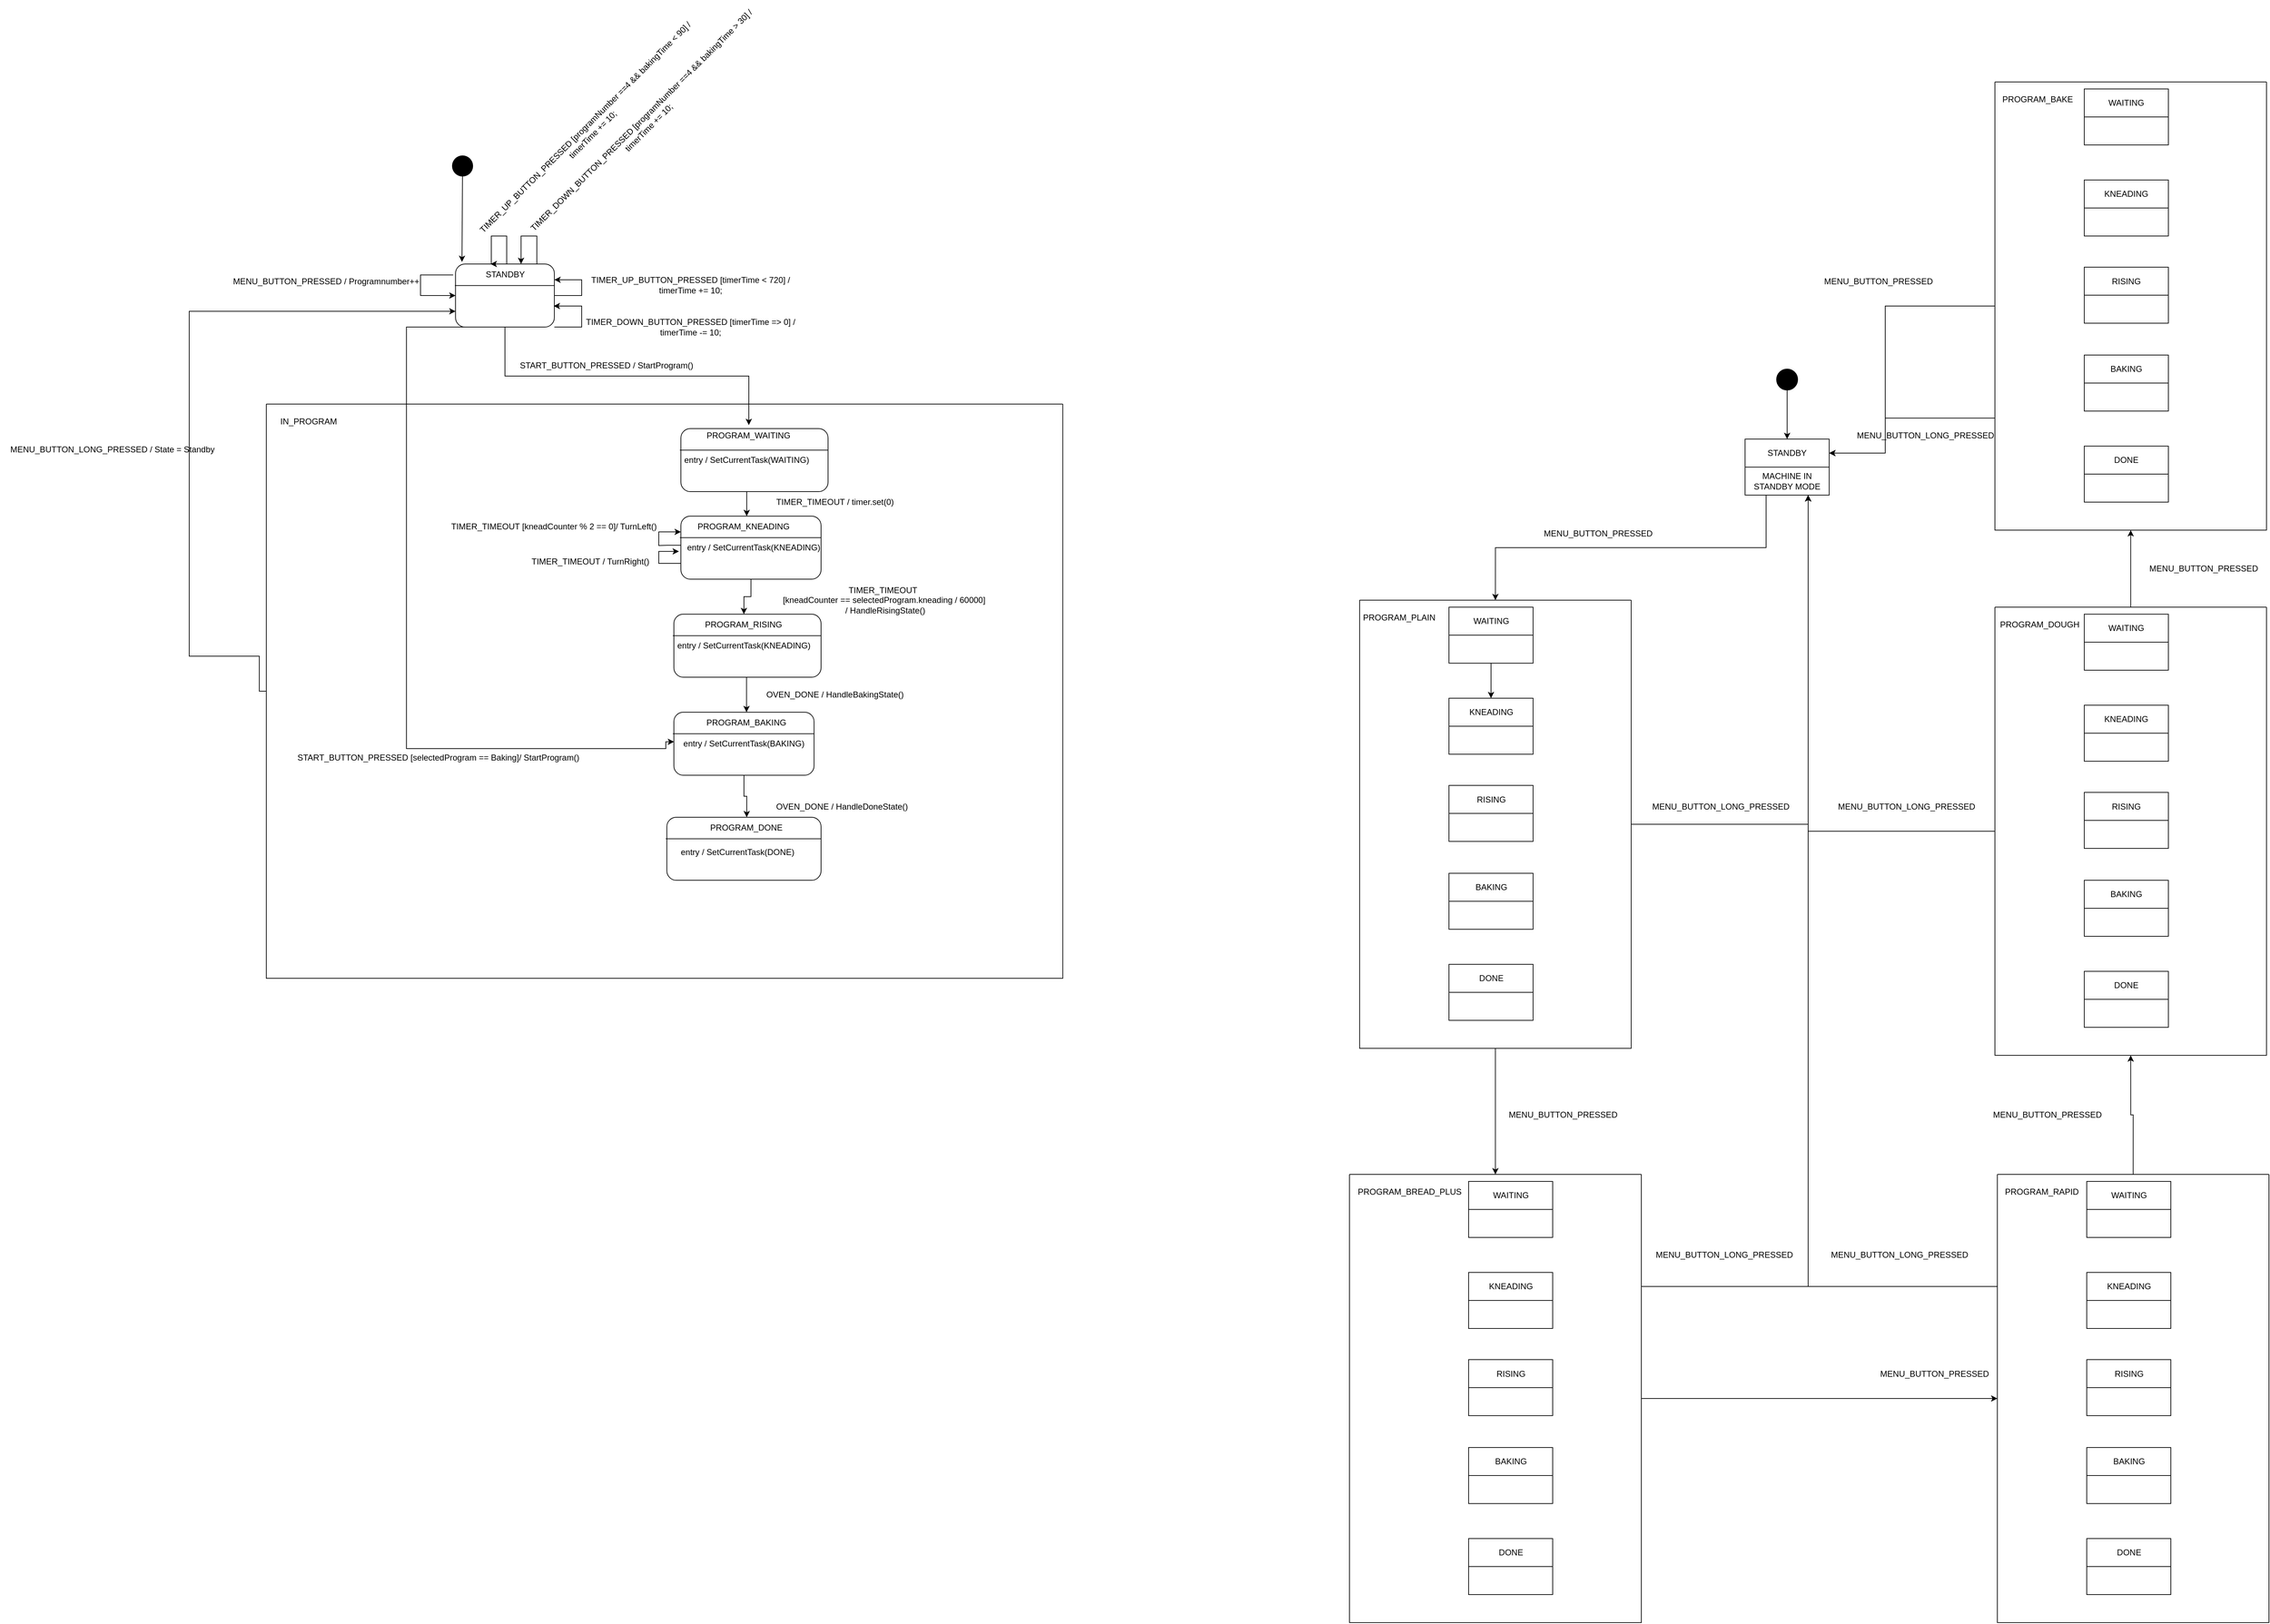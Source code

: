 <mxfile version="21.2.8" type="device">
  <diagram name="Pagina-1" id="tLsxebPHoMqLCGwJLSkC">
    <mxGraphModel dx="2443" dy="1945" grid="1" gridSize="10" guides="1" tooltips="1" connect="1" arrows="1" fold="1" page="1" pageScale="1" pageWidth="827" pageHeight="1169" math="0" shadow="0">
      <root>
        <mxCell id="0" />
        <mxCell id="1" parent="0" />
        <mxCell id="akM67eb799XWZU168FPg-1" value="&lt;div&gt;STANDBY&lt;/div&gt;" style="rounded=0;whiteSpace=wrap;html=1;" parent="1" vertex="1">
          <mxGeometry x="900" y="-30" width="120" height="40" as="geometry" />
        </mxCell>
        <mxCell id="akM67eb799XWZU168FPg-7" style="edgeStyle=orthogonalEdgeStyle;rounded=0;orthogonalLoop=1;jettySize=auto;html=1;entryX=0.5;entryY=0;entryDx=0;entryDy=0;exitX=0.25;exitY=1;exitDx=0;exitDy=0;" parent="1" source="akM67eb799XWZU168FPg-2" target="akM67eb799XWZU168FPg-12" edge="1">
          <mxGeometry relative="1" as="geometry">
            <mxPoint x="960" y="60" as="sourcePoint" />
            <mxPoint x="866.5" y="200" as="targetPoint" />
          </mxGeometry>
        </mxCell>
        <mxCell id="akM67eb799XWZU168FPg-2" value="MACHINE IN STANDBY MODE" style="rounded=0;whiteSpace=wrap;html=1;" parent="1" vertex="1">
          <mxGeometry x="900" y="10" width="120" height="40" as="geometry" />
        </mxCell>
        <mxCell id="akM67eb799XWZU168FPg-3" style="edgeStyle=orthogonalEdgeStyle;rounded=0;orthogonalLoop=1;jettySize=auto;html=1;" parent="1" source="akM67eb799XWZU168FPg-4" target="akM67eb799XWZU168FPg-1" edge="1">
          <mxGeometry relative="1" as="geometry" />
        </mxCell>
        <mxCell id="akM67eb799XWZU168FPg-4" value="" style="ellipse;whiteSpace=wrap;html=1;aspect=fixed;fillColor=#000000;" parent="1" vertex="1">
          <mxGeometry x="945" y="-130" width="30" height="30" as="geometry" />
        </mxCell>
        <mxCell id="akM67eb799XWZU168FPg-8" value="MENU_BUTTON_PRESSED" style="text;html=1;align=center;verticalAlign=middle;resizable=0;points=[];autosize=1;strokeColor=none;fillColor=none;" parent="1" vertex="1">
          <mxGeometry x="600" y="90" width="180" height="30" as="geometry" />
        </mxCell>
        <mxCell id="akM67eb799XWZU168FPg-72" style="edgeStyle=orthogonalEdgeStyle;rounded=0;orthogonalLoop=1;jettySize=auto;html=1;exitX=0.5;exitY=1;exitDx=0;exitDy=0;entryX=0.5;entryY=0;entryDx=0;entryDy=0;" parent="1" source="akM67eb799XWZU168FPg-12" target="akM67eb799XWZU168FPg-24" edge="1">
          <mxGeometry relative="1" as="geometry" />
        </mxCell>
        <mxCell id="akM67eb799XWZU168FPg-100" style="edgeStyle=orthogonalEdgeStyle;rounded=0;orthogonalLoop=1;jettySize=auto;html=1;exitX=1;exitY=0.5;exitDx=0;exitDy=0;entryX=0.75;entryY=1;entryDx=0;entryDy=0;" parent="1" source="akM67eb799XWZU168FPg-12" target="akM67eb799XWZU168FPg-2" edge="1">
          <mxGeometry relative="1" as="geometry" />
        </mxCell>
        <mxCell id="akM67eb799XWZU168FPg-12" value="" style="swimlane;startSize=0;" parent="1" vertex="1">
          <mxGeometry x="350" y="200" width="387.5" height="640" as="geometry" />
        </mxCell>
        <mxCell id="akM67eb799XWZU168FPg-10" value="PROGRAM_PLAIN" style="text;html=1;align=center;verticalAlign=middle;resizable=0;points=[];autosize=1;strokeColor=none;fillColor=none;" parent="akM67eb799XWZU168FPg-12" vertex="1">
          <mxGeometry x="-9" y="10" width="130" height="30" as="geometry" />
        </mxCell>
        <mxCell id="akM67eb799XWZU168FPg-13" value="WAITING" style="rounded=0;whiteSpace=wrap;html=1;" parent="akM67eb799XWZU168FPg-12" vertex="1">
          <mxGeometry x="127.5" y="10" width="120" height="40" as="geometry" />
        </mxCell>
        <mxCell id="akM67eb799XWZU168FPg-84" style="edgeStyle=orthogonalEdgeStyle;rounded=0;orthogonalLoop=1;jettySize=auto;html=1;exitX=0.5;exitY=1;exitDx=0;exitDy=0;entryX=0.5;entryY=0;entryDx=0;entryDy=0;" parent="akM67eb799XWZU168FPg-12" source="akM67eb799XWZU168FPg-15" target="akM67eb799XWZU168FPg-16" edge="1">
          <mxGeometry relative="1" as="geometry" />
        </mxCell>
        <mxCell id="akM67eb799XWZU168FPg-15" value="" style="rounded=0;whiteSpace=wrap;html=1;" parent="akM67eb799XWZU168FPg-12" vertex="1">
          <mxGeometry x="127.5" y="50" width="120" height="40" as="geometry" />
        </mxCell>
        <mxCell id="akM67eb799XWZU168FPg-16" value="KNEADING" style="rounded=0;whiteSpace=wrap;html=1;" parent="akM67eb799XWZU168FPg-12" vertex="1">
          <mxGeometry x="127.5" y="140" width="120" height="40" as="geometry" />
        </mxCell>
        <mxCell id="akM67eb799XWZU168FPg-17" value="" style="rounded=0;whiteSpace=wrap;html=1;" parent="akM67eb799XWZU168FPg-12" vertex="1">
          <mxGeometry x="127.5" y="180" width="120" height="40" as="geometry" />
        </mxCell>
        <mxCell id="akM67eb799XWZU168FPg-18" value="RISING" style="rounded=0;whiteSpace=wrap;html=1;" parent="akM67eb799XWZU168FPg-12" vertex="1">
          <mxGeometry x="127.5" y="264.5" width="120" height="40" as="geometry" />
        </mxCell>
        <mxCell id="akM67eb799XWZU168FPg-19" value="" style="rounded=0;whiteSpace=wrap;html=1;" parent="akM67eb799XWZU168FPg-12" vertex="1">
          <mxGeometry x="127.5" y="304.5" width="120" height="40" as="geometry" />
        </mxCell>
        <mxCell id="akM67eb799XWZU168FPg-20" value="BAKING" style="rounded=0;whiteSpace=wrap;html=1;" parent="akM67eb799XWZU168FPg-12" vertex="1">
          <mxGeometry x="127.5" y="390" width="120" height="40" as="geometry" />
        </mxCell>
        <mxCell id="akM67eb799XWZU168FPg-21" value="" style="rounded=0;whiteSpace=wrap;html=1;" parent="akM67eb799XWZU168FPg-12" vertex="1">
          <mxGeometry x="127.5" y="430" width="120" height="40" as="geometry" />
        </mxCell>
        <mxCell id="akM67eb799XWZU168FPg-22" value="DONE" style="rounded=0;whiteSpace=wrap;html=1;" parent="akM67eb799XWZU168FPg-12" vertex="1">
          <mxGeometry x="127.5" y="520" width="120" height="40" as="geometry" />
        </mxCell>
        <mxCell id="akM67eb799XWZU168FPg-23" value="" style="rounded=0;whiteSpace=wrap;html=1;" parent="akM67eb799XWZU168FPg-12" vertex="1">
          <mxGeometry x="127.5" y="560" width="120" height="40" as="geometry" />
        </mxCell>
        <mxCell id="akM67eb799XWZU168FPg-74" style="edgeStyle=orthogonalEdgeStyle;rounded=0;orthogonalLoop=1;jettySize=auto;html=1;exitX=1;exitY=0.5;exitDx=0;exitDy=0;entryX=0;entryY=0.5;entryDx=0;entryDy=0;" parent="1" source="akM67eb799XWZU168FPg-24" target="akM67eb799XWZU168FPg-36" edge="1">
          <mxGeometry relative="1" as="geometry" />
        </mxCell>
        <mxCell id="akM67eb799XWZU168FPg-103" style="edgeStyle=orthogonalEdgeStyle;rounded=0;orthogonalLoop=1;jettySize=auto;html=1;exitX=1;exitY=0.25;exitDx=0;exitDy=0;entryX=0.75;entryY=1;entryDx=0;entryDy=0;" parent="1" source="akM67eb799XWZU168FPg-24" target="akM67eb799XWZU168FPg-2" edge="1">
          <mxGeometry relative="1" as="geometry" />
        </mxCell>
        <mxCell id="akM67eb799XWZU168FPg-24" value="" style="swimlane;startSize=0;" parent="1" vertex="1">
          <mxGeometry x="335.5" y="1020" width="416.5" height="640" as="geometry" />
        </mxCell>
        <mxCell id="akM67eb799XWZU168FPg-26" value="WAITING" style="rounded=0;whiteSpace=wrap;html=1;" parent="akM67eb799XWZU168FPg-24" vertex="1">
          <mxGeometry x="170" y="10" width="120" height="40" as="geometry" />
        </mxCell>
        <mxCell id="akM67eb799XWZU168FPg-27" value="" style="rounded=0;whiteSpace=wrap;html=1;" parent="akM67eb799XWZU168FPg-24" vertex="1">
          <mxGeometry x="170" y="50" width="120" height="40" as="geometry" />
        </mxCell>
        <mxCell id="akM67eb799XWZU168FPg-28" value="KNEADING" style="rounded=0;whiteSpace=wrap;html=1;" parent="akM67eb799XWZU168FPg-24" vertex="1">
          <mxGeometry x="170" y="140" width="120" height="40" as="geometry" />
        </mxCell>
        <mxCell id="akM67eb799XWZU168FPg-29" value="" style="rounded=0;whiteSpace=wrap;html=1;" parent="akM67eb799XWZU168FPg-24" vertex="1">
          <mxGeometry x="170" y="180" width="120" height="40" as="geometry" />
        </mxCell>
        <mxCell id="akM67eb799XWZU168FPg-30" value="RISING" style="rounded=0;whiteSpace=wrap;html=1;" parent="akM67eb799XWZU168FPg-24" vertex="1">
          <mxGeometry x="170" y="264.5" width="120" height="40" as="geometry" />
        </mxCell>
        <mxCell id="akM67eb799XWZU168FPg-31" value="" style="rounded=0;whiteSpace=wrap;html=1;" parent="akM67eb799XWZU168FPg-24" vertex="1">
          <mxGeometry x="170" y="304.5" width="120" height="40" as="geometry" />
        </mxCell>
        <mxCell id="akM67eb799XWZU168FPg-32" value="BAKING" style="rounded=0;whiteSpace=wrap;html=1;" parent="akM67eb799XWZU168FPg-24" vertex="1">
          <mxGeometry x="170" y="390" width="120" height="40" as="geometry" />
        </mxCell>
        <mxCell id="akM67eb799XWZU168FPg-33" value="" style="rounded=0;whiteSpace=wrap;html=1;" parent="akM67eb799XWZU168FPg-24" vertex="1">
          <mxGeometry x="170" y="430" width="120" height="40" as="geometry" />
        </mxCell>
        <mxCell id="akM67eb799XWZU168FPg-34" value="DONE" style="rounded=0;whiteSpace=wrap;html=1;" parent="akM67eb799XWZU168FPg-24" vertex="1">
          <mxGeometry x="170" y="520" width="120" height="40" as="geometry" />
        </mxCell>
        <mxCell id="akM67eb799XWZU168FPg-35" value="" style="rounded=0;whiteSpace=wrap;html=1;" parent="akM67eb799XWZU168FPg-24" vertex="1">
          <mxGeometry x="170" y="560" width="120" height="40" as="geometry" />
        </mxCell>
        <mxCell id="akM67eb799XWZU168FPg-25" value="PROGRAM_BREAD_PLUS" style="text;html=1;align=center;verticalAlign=middle;resizable=0;points=[];autosize=1;strokeColor=none;fillColor=none;" parent="akM67eb799XWZU168FPg-24" vertex="1">
          <mxGeometry y="10" width="170" height="30" as="geometry" />
        </mxCell>
        <mxCell id="akM67eb799XWZU168FPg-76" style="edgeStyle=orthogonalEdgeStyle;rounded=0;orthogonalLoop=1;jettySize=auto;html=1;entryX=0.5;entryY=1;entryDx=0;entryDy=0;exitX=0.5;exitY=0;exitDx=0;exitDy=0;" parent="1" source="akM67eb799XWZU168FPg-36" target="akM67eb799XWZU168FPg-48" edge="1">
          <mxGeometry relative="1" as="geometry">
            <mxPoint x="1440" y="1020" as="sourcePoint" />
          </mxGeometry>
        </mxCell>
        <mxCell id="akM67eb799XWZU168FPg-102" style="edgeStyle=orthogonalEdgeStyle;rounded=0;orthogonalLoop=1;jettySize=auto;html=1;exitX=0;exitY=0.25;exitDx=0;exitDy=0;entryX=0.75;entryY=1;entryDx=0;entryDy=0;" parent="1" source="akM67eb799XWZU168FPg-36" target="akM67eb799XWZU168FPg-2" edge="1">
          <mxGeometry relative="1" as="geometry" />
        </mxCell>
        <mxCell id="akM67eb799XWZU168FPg-36" value="" style="swimlane;startSize=0;" parent="1" vertex="1">
          <mxGeometry x="1260" y="1020" width="387.5" height="640" as="geometry" />
        </mxCell>
        <mxCell id="akM67eb799XWZU168FPg-37" value="PROGRAM_RAPID" style="text;html=1;align=center;verticalAlign=middle;resizable=0;points=[];autosize=1;strokeColor=none;fillColor=none;" parent="akM67eb799XWZU168FPg-36" vertex="1">
          <mxGeometry x="-2.5" y="10" width="130" height="30" as="geometry" />
        </mxCell>
        <mxCell id="akM67eb799XWZU168FPg-38" value="WAITING" style="rounded=0;whiteSpace=wrap;html=1;" parent="akM67eb799XWZU168FPg-36" vertex="1">
          <mxGeometry x="127.5" y="10" width="120" height="40" as="geometry" />
        </mxCell>
        <mxCell id="akM67eb799XWZU168FPg-39" value="" style="rounded=0;whiteSpace=wrap;html=1;" parent="akM67eb799XWZU168FPg-36" vertex="1">
          <mxGeometry x="127.5" y="50" width="120" height="40" as="geometry" />
        </mxCell>
        <mxCell id="akM67eb799XWZU168FPg-40" value="KNEADING" style="rounded=0;whiteSpace=wrap;html=1;" parent="akM67eb799XWZU168FPg-36" vertex="1">
          <mxGeometry x="127.5" y="140" width="120" height="40" as="geometry" />
        </mxCell>
        <mxCell id="akM67eb799XWZU168FPg-41" value="" style="rounded=0;whiteSpace=wrap;html=1;" parent="akM67eb799XWZU168FPg-36" vertex="1">
          <mxGeometry x="127.5" y="180" width="120" height="40" as="geometry" />
        </mxCell>
        <mxCell id="akM67eb799XWZU168FPg-42" value="RISING" style="rounded=0;whiteSpace=wrap;html=1;" parent="akM67eb799XWZU168FPg-36" vertex="1">
          <mxGeometry x="127.5" y="264.5" width="120" height="40" as="geometry" />
        </mxCell>
        <mxCell id="akM67eb799XWZU168FPg-43" value="" style="rounded=0;whiteSpace=wrap;html=1;" parent="akM67eb799XWZU168FPg-36" vertex="1">
          <mxGeometry x="127.5" y="304.5" width="120" height="40" as="geometry" />
        </mxCell>
        <mxCell id="akM67eb799XWZU168FPg-44" value="BAKING" style="rounded=0;whiteSpace=wrap;html=1;" parent="akM67eb799XWZU168FPg-36" vertex="1">
          <mxGeometry x="127.5" y="390" width="120" height="40" as="geometry" />
        </mxCell>
        <mxCell id="akM67eb799XWZU168FPg-45" value="" style="rounded=0;whiteSpace=wrap;html=1;" parent="akM67eb799XWZU168FPg-36" vertex="1">
          <mxGeometry x="127.5" y="430" width="120" height="40" as="geometry" />
        </mxCell>
        <mxCell id="akM67eb799XWZU168FPg-46" value="DONE" style="rounded=0;whiteSpace=wrap;html=1;" parent="akM67eb799XWZU168FPg-36" vertex="1">
          <mxGeometry x="127.5" y="520" width="120" height="40" as="geometry" />
        </mxCell>
        <mxCell id="akM67eb799XWZU168FPg-47" value="" style="rounded=0;whiteSpace=wrap;html=1;" parent="akM67eb799XWZU168FPg-36" vertex="1">
          <mxGeometry x="127.5" y="560" width="120" height="40" as="geometry" />
        </mxCell>
        <mxCell id="akM67eb799XWZU168FPg-79" style="edgeStyle=orthogonalEdgeStyle;rounded=0;orthogonalLoop=1;jettySize=auto;html=1;exitX=0.5;exitY=0;exitDx=0;exitDy=0;entryX=0.5;entryY=1;entryDx=0;entryDy=0;" parent="1" source="akM67eb799XWZU168FPg-48" target="akM67eb799XWZU168FPg-60" edge="1">
          <mxGeometry relative="1" as="geometry" />
        </mxCell>
        <mxCell id="akM67eb799XWZU168FPg-98" style="edgeStyle=orthogonalEdgeStyle;rounded=0;orthogonalLoop=1;jettySize=auto;html=1;exitX=0;exitY=0.5;exitDx=0;exitDy=0;entryX=0.75;entryY=1;entryDx=0;entryDy=0;" parent="1" source="akM67eb799XWZU168FPg-48" target="akM67eb799XWZU168FPg-2" edge="1">
          <mxGeometry relative="1" as="geometry">
            <mxPoint x="1007" y="40" as="targetPoint" />
          </mxGeometry>
        </mxCell>
        <mxCell id="akM67eb799XWZU168FPg-48" value="" style="swimlane;startSize=0;" parent="1" vertex="1">
          <mxGeometry x="1256.5" y="210" width="387.5" height="640" as="geometry" />
        </mxCell>
        <mxCell id="akM67eb799XWZU168FPg-49" value="PROGRAM_DOUGH" style="text;html=1;align=center;verticalAlign=middle;resizable=0;points=[];autosize=1;strokeColor=none;fillColor=none;" parent="akM67eb799XWZU168FPg-48" vertex="1">
          <mxGeometry x="-6.5" y="10" width="140" height="30" as="geometry" />
        </mxCell>
        <mxCell id="akM67eb799XWZU168FPg-50" value="WAITING" style="rounded=0;whiteSpace=wrap;html=1;" parent="akM67eb799XWZU168FPg-48" vertex="1">
          <mxGeometry x="127.5" y="10" width="120" height="40" as="geometry" />
        </mxCell>
        <mxCell id="akM67eb799XWZU168FPg-51" value="" style="rounded=0;whiteSpace=wrap;html=1;" parent="akM67eb799XWZU168FPg-48" vertex="1">
          <mxGeometry x="127.5" y="50" width="120" height="40" as="geometry" />
        </mxCell>
        <mxCell id="akM67eb799XWZU168FPg-52" value="KNEADING" style="rounded=0;whiteSpace=wrap;html=1;" parent="akM67eb799XWZU168FPg-48" vertex="1">
          <mxGeometry x="127.5" y="140" width="120" height="40" as="geometry" />
        </mxCell>
        <mxCell id="akM67eb799XWZU168FPg-53" value="" style="rounded=0;whiteSpace=wrap;html=1;" parent="akM67eb799XWZU168FPg-48" vertex="1">
          <mxGeometry x="127.5" y="180" width="120" height="40" as="geometry" />
        </mxCell>
        <mxCell id="akM67eb799XWZU168FPg-54" value="RISING" style="rounded=0;whiteSpace=wrap;html=1;" parent="akM67eb799XWZU168FPg-48" vertex="1">
          <mxGeometry x="127.5" y="264.5" width="120" height="40" as="geometry" />
        </mxCell>
        <mxCell id="akM67eb799XWZU168FPg-55" value="" style="rounded=0;whiteSpace=wrap;html=1;" parent="akM67eb799XWZU168FPg-48" vertex="1">
          <mxGeometry x="127.5" y="304.5" width="120" height="40" as="geometry" />
        </mxCell>
        <mxCell id="akM67eb799XWZU168FPg-56" value="BAKING" style="rounded=0;whiteSpace=wrap;html=1;" parent="akM67eb799XWZU168FPg-48" vertex="1">
          <mxGeometry x="127.5" y="390" width="120" height="40" as="geometry" />
        </mxCell>
        <mxCell id="akM67eb799XWZU168FPg-57" value="" style="rounded=0;whiteSpace=wrap;html=1;" parent="akM67eb799XWZU168FPg-48" vertex="1">
          <mxGeometry x="127.5" y="430" width="120" height="40" as="geometry" />
        </mxCell>
        <mxCell id="akM67eb799XWZU168FPg-58" value="DONE" style="rounded=0;whiteSpace=wrap;html=1;" parent="akM67eb799XWZU168FPg-48" vertex="1">
          <mxGeometry x="127.5" y="520" width="120" height="40" as="geometry" />
        </mxCell>
        <mxCell id="akM67eb799XWZU168FPg-59" value="" style="rounded=0;whiteSpace=wrap;html=1;" parent="akM67eb799XWZU168FPg-48" vertex="1">
          <mxGeometry x="127.5" y="560" width="120" height="40" as="geometry" />
        </mxCell>
        <mxCell id="akM67eb799XWZU168FPg-82" style="edgeStyle=orthogonalEdgeStyle;rounded=0;orthogonalLoop=1;jettySize=auto;html=1;exitX=0;exitY=0.5;exitDx=0;exitDy=0;entryX=1;entryY=0.5;entryDx=0;entryDy=0;" parent="1" source="akM67eb799XWZU168FPg-60" target="akM67eb799XWZU168FPg-1" edge="1">
          <mxGeometry relative="1" as="geometry">
            <Array as="points">
              <mxPoint x="1100" y="-220" />
              <mxPoint x="1100" y="-10" />
            </Array>
          </mxGeometry>
        </mxCell>
        <mxCell id="akM67eb799XWZU168FPg-96" style="edgeStyle=orthogonalEdgeStyle;rounded=0;orthogonalLoop=1;jettySize=auto;html=1;exitX=0;exitY=0.75;exitDx=0;exitDy=0;entryX=1;entryY=0.5;entryDx=0;entryDy=0;" parent="1" source="akM67eb799XWZU168FPg-60" target="akM67eb799XWZU168FPg-1" edge="1">
          <mxGeometry relative="1" as="geometry">
            <Array as="points">
              <mxPoint x="1100" y="-60" />
              <mxPoint x="1100" y="-10" />
            </Array>
          </mxGeometry>
        </mxCell>
        <mxCell id="akM67eb799XWZU168FPg-60" value="" style="swimlane;startSize=0;" parent="1" vertex="1">
          <mxGeometry x="1256.5" y="-540" width="387.5" height="640" as="geometry" />
        </mxCell>
        <mxCell id="akM67eb799XWZU168FPg-61" value="PROGRAM_BAKE" style="text;html=1;align=center;verticalAlign=middle;resizable=0;points=[];autosize=1;strokeColor=none;fillColor=none;" parent="akM67eb799XWZU168FPg-60" vertex="1">
          <mxGeometry y="10" width="120" height="30" as="geometry" />
        </mxCell>
        <mxCell id="akM67eb799XWZU168FPg-62" value="WAITING" style="rounded=0;whiteSpace=wrap;html=1;" parent="akM67eb799XWZU168FPg-60" vertex="1">
          <mxGeometry x="127.5" y="10" width="120" height="40" as="geometry" />
        </mxCell>
        <mxCell id="akM67eb799XWZU168FPg-63" value="" style="rounded=0;whiteSpace=wrap;html=1;" parent="akM67eb799XWZU168FPg-60" vertex="1">
          <mxGeometry x="127.5" y="50" width="120" height="40" as="geometry" />
        </mxCell>
        <mxCell id="akM67eb799XWZU168FPg-64" value="KNEADING" style="rounded=0;whiteSpace=wrap;html=1;" parent="akM67eb799XWZU168FPg-60" vertex="1">
          <mxGeometry x="127.5" y="140" width="120" height="40" as="geometry" />
        </mxCell>
        <mxCell id="akM67eb799XWZU168FPg-65" value="" style="rounded=0;whiteSpace=wrap;html=1;" parent="akM67eb799XWZU168FPg-60" vertex="1">
          <mxGeometry x="127.5" y="180" width="120" height="40" as="geometry" />
        </mxCell>
        <mxCell id="akM67eb799XWZU168FPg-66" value="RISING" style="rounded=0;whiteSpace=wrap;html=1;" parent="akM67eb799XWZU168FPg-60" vertex="1">
          <mxGeometry x="127.5" y="264.5" width="120" height="40" as="geometry" />
        </mxCell>
        <mxCell id="akM67eb799XWZU168FPg-67" value="" style="rounded=0;whiteSpace=wrap;html=1;" parent="akM67eb799XWZU168FPg-60" vertex="1">
          <mxGeometry x="127.5" y="304.5" width="120" height="40" as="geometry" />
        </mxCell>
        <mxCell id="akM67eb799XWZU168FPg-68" value="BAKING" style="rounded=0;whiteSpace=wrap;html=1;" parent="akM67eb799XWZU168FPg-60" vertex="1">
          <mxGeometry x="127.5" y="390" width="120" height="40" as="geometry" />
        </mxCell>
        <mxCell id="akM67eb799XWZU168FPg-69" value="" style="rounded=0;whiteSpace=wrap;html=1;" parent="akM67eb799XWZU168FPg-60" vertex="1">
          <mxGeometry x="127.5" y="430" width="120" height="40" as="geometry" />
        </mxCell>
        <mxCell id="akM67eb799XWZU168FPg-70" value="DONE" style="rounded=0;whiteSpace=wrap;html=1;" parent="akM67eb799XWZU168FPg-60" vertex="1">
          <mxGeometry x="127.5" y="520" width="120" height="40" as="geometry" />
        </mxCell>
        <mxCell id="akM67eb799XWZU168FPg-71" value="" style="rounded=0;whiteSpace=wrap;html=1;" parent="akM67eb799XWZU168FPg-60" vertex="1">
          <mxGeometry x="127.5" y="560" width="120" height="40" as="geometry" />
        </mxCell>
        <mxCell id="akM67eb799XWZU168FPg-87" value="MENU_BUTTON_PRESSED" style="text;html=1;align=center;verticalAlign=middle;resizable=0;points=[];autosize=1;strokeColor=none;fillColor=none;" parent="1" vertex="1">
          <mxGeometry x="1000" y="-270" width="180" height="30" as="geometry" />
        </mxCell>
        <mxCell id="akM67eb799XWZU168FPg-88" value="MENU_BUTTON_PRESSED" style="text;html=1;align=center;verticalAlign=middle;resizable=0;points=[];autosize=1;strokeColor=none;fillColor=none;" parent="1" vertex="1">
          <mxGeometry x="1464" y="140" width="180" height="30" as="geometry" />
        </mxCell>
        <mxCell id="akM67eb799XWZU168FPg-89" value="MENU_BUTTON_PRESSED" style="text;html=1;align=center;verticalAlign=middle;resizable=0;points=[];autosize=1;strokeColor=none;fillColor=none;" parent="1" vertex="1">
          <mxGeometry x="550" y="920" width="180" height="30" as="geometry" />
        </mxCell>
        <mxCell id="akM67eb799XWZU168FPg-90" value="MENU_BUTTON_PRESSED" style="text;html=1;align=center;verticalAlign=middle;resizable=0;points=[];autosize=1;strokeColor=none;fillColor=none;" parent="1" vertex="1">
          <mxGeometry x="1241" y="920" width="180" height="30" as="geometry" />
        </mxCell>
        <mxCell id="akM67eb799XWZU168FPg-91" value="MENU_BUTTON_PRESSED" style="text;html=1;align=center;verticalAlign=middle;resizable=0;points=[];autosize=1;strokeColor=none;fillColor=none;" parent="1" vertex="1">
          <mxGeometry x="1080" y="1290" width="180" height="30" as="geometry" />
        </mxCell>
        <mxCell id="akM67eb799XWZU168FPg-95" value="MENU_BUTTON_LONG_PRESSED" style="text;html=1;align=center;verticalAlign=middle;resizable=0;points=[];autosize=1;strokeColor=none;fillColor=none;" parent="1" vertex="1">
          <mxGeometry x="1046.5" y="-50" width="220" height="30" as="geometry" />
        </mxCell>
        <mxCell id="akM67eb799XWZU168FPg-97" value="MENU_BUTTON_LONG_PRESSED" style="text;html=1;align=center;verticalAlign=middle;resizable=0;points=[];autosize=1;strokeColor=none;fillColor=none;" parent="1" vertex="1">
          <mxGeometry x="1020" y="480" width="220" height="30" as="geometry" />
        </mxCell>
        <mxCell id="akM67eb799XWZU168FPg-101" value="MENU_BUTTON_LONG_PRESSED" style="text;html=1;align=center;verticalAlign=middle;resizable=0;points=[];autosize=1;strokeColor=none;fillColor=none;" parent="1" vertex="1">
          <mxGeometry x="755" y="480" width="220" height="30" as="geometry" />
        </mxCell>
        <mxCell id="akM67eb799XWZU168FPg-104" value="MENU_BUTTON_LONG_PRESSED" style="text;html=1;align=center;verticalAlign=middle;resizable=0;points=[];autosize=1;strokeColor=none;fillColor=none;" parent="1" vertex="1">
          <mxGeometry x="1010" y="1120" width="220" height="30" as="geometry" />
        </mxCell>
        <mxCell id="akM67eb799XWZU168FPg-105" value="MENU_BUTTON_LONG_PRESSED" style="text;html=1;align=center;verticalAlign=middle;resizable=0;points=[];autosize=1;strokeColor=none;fillColor=none;" parent="1" vertex="1">
          <mxGeometry x="760" y="1120" width="220" height="30" as="geometry" />
        </mxCell>
        <mxCell id="d3JRZ0Z-gsxvtp5kxETU-19" style="edgeStyle=orthogonalEdgeStyle;rounded=0;orthogonalLoop=1;jettySize=auto;html=1;exitX=0.5;exitY=1;exitDx=0;exitDy=0;entryX=0.5;entryY=0;entryDx=0;entryDy=0;" parent="1" source="d3JRZ0Z-gsxvtp5kxETU-9" target="DwlNqA49wbPzXnXZkH1S-24" edge="1">
          <mxGeometry relative="1" as="geometry">
            <mxPoint x="-869.13" y="-70" as="targetPoint" />
          </mxGeometry>
        </mxCell>
        <mxCell id="r_A-rZY8FQ4PbcmI-XpY-9" style="edgeStyle=orthogonalEdgeStyle;rounded=0;orthogonalLoop=1;jettySize=auto;html=1;exitX=0.25;exitY=1;exitDx=0;exitDy=0;entryX=0.002;entryY=0.408;entryDx=0;entryDy=0;entryPerimeter=0;" parent="1" source="d3JRZ0Z-gsxvtp5kxETU-9" target="r_A-rZY8FQ4PbcmI-XpY-7" edge="1">
          <mxGeometry relative="1" as="geometry">
            <Array as="points">
              <mxPoint x="-1010" y="-190" />
              <mxPoint x="-1010" y="412" />
              <mxPoint x="-640" y="412" />
              <mxPoint x="-640" y="402" />
            </Array>
          </mxGeometry>
        </mxCell>
        <mxCell id="vX_oxzfzwHXFawn8JX_C-7" style="edgeStyle=orthogonalEdgeStyle;rounded=0;orthogonalLoop=1;jettySize=auto;html=1;exitX=1;exitY=0.5;exitDx=0;exitDy=0;entryX=1;entryY=0.25;entryDx=0;entryDy=0;" edge="1" parent="1" source="d3JRZ0Z-gsxvtp5kxETU-9" target="d3JRZ0Z-gsxvtp5kxETU-9">
          <mxGeometry relative="1" as="geometry">
            <Array as="points">
              <mxPoint x="-760" y="-235" />
              <mxPoint x="-760" y="-258" />
            </Array>
          </mxGeometry>
        </mxCell>
        <mxCell id="d3JRZ0Z-gsxvtp5kxETU-9" value="" style="rounded=1;whiteSpace=wrap;html=1;" parent="1" vertex="1">
          <mxGeometry x="-940" y="-280" width="140.98" height="90" as="geometry" />
        </mxCell>
        <mxCell id="d3JRZ0Z-gsxvtp5kxETU-10" value="" style="endArrow=none;html=1;rounded=0;exitX=-0.007;exitY=0.342;exitDx=0;exitDy=0;entryX=0.999;entryY=0.342;entryDx=0;entryDy=0;exitPerimeter=0;entryPerimeter=0;" parent="1" source="d3JRZ0Z-gsxvtp5kxETU-9" target="d3JRZ0Z-gsxvtp5kxETU-9" edge="1">
          <mxGeometry width="50" height="50" relative="1" as="geometry">
            <mxPoint x="-949.02" y="-290" as="sourcePoint" />
            <mxPoint x="-899.02" y="-340" as="targetPoint" />
          </mxGeometry>
        </mxCell>
        <mxCell id="d3JRZ0Z-gsxvtp5kxETU-11" value="STANDBY" style="text;html=1;strokeColor=none;fillColor=none;align=center;verticalAlign=middle;whiteSpace=wrap;rounded=0;" parent="1" vertex="1">
          <mxGeometry x="-914.02" y="-280" width="90" height="30" as="geometry" />
        </mxCell>
        <mxCell id="d3JRZ0Z-gsxvtp5kxETU-18" value="MENU_BUTTON_PRESSED / Programnumber++" style="text;html=1;align=center;verticalAlign=middle;resizable=0;points=[];autosize=1;strokeColor=none;fillColor=none;" parent="1" vertex="1">
          <mxGeometry x="-1270" y="-270" width="290" height="30" as="geometry" />
        </mxCell>
        <mxCell id="d3JRZ0Z-gsxvtp5kxETU-25" value="START_BUTTON_PRESSED / StartProgram()" style="text;html=1;align=center;verticalAlign=middle;resizable=0;points=[];autosize=1;strokeColor=none;fillColor=none;" parent="1" vertex="1">
          <mxGeometry x="-860" y="-150" width="270" height="30" as="geometry" />
        </mxCell>
        <mxCell id="DwlNqA49wbPzXnXZkH1S-10" style="edgeStyle=orthogonalEdgeStyle;rounded=0;orthogonalLoop=1;jettySize=auto;html=1;exitX=0;exitY=0.5;exitDx=0;exitDy=0;entryX=0;entryY=0.75;entryDx=0;entryDy=0;" parent="1" source="d3JRZ0Z-gsxvtp5kxETU-26" edge="1" target="d3JRZ0Z-gsxvtp5kxETU-9">
          <mxGeometry relative="1" as="geometry">
            <mxPoint x="-950" y="-240.0" as="targetPoint" />
            <Array as="points">
              <mxPoint x="-1220" y="330" />
              <mxPoint x="-1220" y="280" />
              <mxPoint x="-1320" y="280" />
              <mxPoint x="-1320" y="-213" />
            </Array>
          </mxGeometry>
        </mxCell>
        <mxCell id="d3JRZ0Z-gsxvtp5kxETU-26" value="" style="swimlane;startSize=0;" parent="1" vertex="1">
          <mxGeometry x="-1210" y="-80" width="1136.46" height="820" as="geometry" />
        </mxCell>
        <mxCell id="d3JRZ0Z-gsxvtp5kxETU-27" value="IN_PROGRAM" style="text;html=1;align=center;verticalAlign=middle;resizable=0;points=[];autosize=1;strokeColor=none;fillColor=none;" parent="d3JRZ0Z-gsxvtp5kxETU-26" vertex="1">
          <mxGeometry x="10" y="10" width="100" height="30" as="geometry" />
        </mxCell>
        <mxCell id="DwlNqA49wbPzXnXZkH1S-1" style="edgeStyle=orthogonalEdgeStyle;rounded=0;orthogonalLoop=1;jettySize=auto;html=1;exitX=0.5;exitY=1;exitDx=0;exitDy=0;entryX=0.5;entryY=0;entryDx=0;entryDy=0;" parent="d3JRZ0Z-gsxvtp5kxETU-26" edge="1">
          <mxGeometry relative="1" as="geometry">
            <mxPoint x="685.46" y="110" as="sourcePoint" />
            <mxPoint x="685.46" y="160" as="targetPoint" />
          </mxGeometry>
        </mxCell>
        <mxCell id="DwlNqA49wbPzXnXZkH1S-3" style="edgeStyle=orthogonalEdgeStyle;rounded=0;orthogonalLoop=1;jettySize=auto;html=1;exitX=0.5;exitY=1;exitDx=0;exitDy=0;entryX=0.5;entryY=0;entryDx=0;entryDy=0;" parent="d3JRZ0Z-gsxvtp5kxETU-26" edge="1">
          <mxGeometry relative="1" as="geometry">
            <mxPoint x="685.21" y="390" as="sourcePoint" />
            <mxPoint x="685.21" y="440" as="targetPoint" />
          </mxGeometry>
        </mxCell>
        <mxCell id="DwlNqA49wbPzXnXZkH1S-6" value="TIMER_TIMEOUT / timer.set(0)" style="text;html=1;align=center;verticalAlign=middle;resizable=0;points=[];autosize=1;strokeColor=none;fillColor=none;" parent="d3JRZ0Z-gsxvtp5kxETU-26" vertex="1">
          <mxGeometry x="716.46" y="125" width="190" height="30" as="geometry" />
        </mxCell>
        <mxCell id="DwlNqA49wbPzXnXZkH1S-12" value="TIMER_TIMEOUT&amp;nbsp; &lt;br&gt;[kneadCounter == selectedProgram.kneading / 60000]&lt;br&gt;&amp;nbsp;/ HandleRisingState()" style="text;html=1;align=center;verticalAlign=middle;resizable=0;points=[];autosize=1;strokeColor=none;fillColor=none;" parent="d3JRZ0Z-gsxvtp5kxETU-26" vertex="1">
          <mxGeometry x="726.46" y="250" width="310" height="60" as="geometry" />
        </mxCell>
        <mxCell id="DwlNqA49wbPzXnXZkH1S-13" value="OVEN_DONE / HandleBakingState()" style="text;html=1;align=center;verticalAlign=middle;resizable=0;points=[];autosize=1;strokeColor=none;fillColor=none;" parent="d3JRZ0Z-gsxvtp5kxETU-26" vertex="1">
          <mxGeometry x="701.46" y="400" width="220" height="30" as="geometry" />
        </mxCell>
        <mxCell id="DwlNqA49wbPzXnXZkH1S-14" value="OVEN_DONE / HandleDoneState()" style="text;html=1;align=center;verticalAlign=middle;resizable=0;points=[];autosize=1;strokeColor=none;fillColor=none;" parent="d3JRZ0Z-gsxvtp5kxETU-26" vertex="1">
          <mxGeometry x="716.46" y="560" width="210" height="30" as="geometry" />
        </mxCell>
        <mxCell id="DwlNqA49wbPzXnXZkH1S-22" value="" style="rounded=1;whiteSpace=wrap;html=1;movable=1;resizable=1;rotatable=1;deletable=1;editable=1;locked=0;connectable=1;" parent="d3JRZ0Z-gsxvtp5kxETU-26" vertex="1">
          <mxGeometry x="591.54" y="35" width="210" height="90" as="geometry" />
        </mxCell>
        <mxCell id="DwlNqA49wbPzXnXZkH1S-23" value="" style="endArrow=none;html=1;rounded=0;exitX=-0.007;exitY=0.342;exitDx=0;exitDy=0;entryX=0.999;entryY=0.342;entryDx=0;entryDy=0;exitPerimeter=0;entryPerimeter=0;" parent="d3JRZ0Z-gsxvtp5kxETU-26" source="DwlNqA49wbPzXnXZkH1S-22" target="DwlNqA49wbPzXnXZkH1S-22" edge="1">
          <mxGeometry width="50" height="50" relative="1" as="geometry">
            <mxPoint x="595.21" y="20" as="sourcePoint" />
            <mxPoint x="645.21" y="-30" as="targetPoint" />
          </mxGeometry>
        </mxCell>
        <mxCell id="DwlNqA49wbPzXnXZkH1S-24" value="PROGRAM_WAITING" style="text;html=1;strokeColor=none;fillColor=none;align=center;verticalAlign=middle;whiteSpace=wrap;rounded=0;movable=1;resizable=1;rotatable=1;deletable=1;editable=1;locked=0;connectable=1;" parent="d3JRZ0Z-gsxvtp5kxETU-26" vertex="1">
          <mxGeometry x="643.46" y="30" width="90" height="30" as="geometry" />
        </mxCell>
        <mxCell id="DwlNqA49wbPzXnXZkH1S-35" style="edgeStyle=orthogonalEdgeStyle;rounded=0;orthogonalLoop=1;jettySize=auto;html=1;exitX=0.5;exitY=1;exitDx=0;exitDy=0;entryX=0.5;entryY=0;entryDx=0;entryDy=0;" parent="d3JRZ0Z-gsxvtp5kxETU-26" source="DwlNqA49wbPzXnXZkH1S-26" target="DwlNqA49wbPzXnXZkH1S-33" edge="1">
          <mxGeometry relative="1" as="geometry" />
        </mxCell>
        <mxCell id="DwlNqA49wbPzXnXZkH1S-26" value="" style="rounded=1;whiteSpace=wrap;html=1;align=left;" parent="d3JRZ0Z-gsxvtp5kxETU-26" vertex="1">
          <mxGeometry x="591.54" y="160" width="200" height="90" as="geometry" />
        </mxCell>
        <mxCell id="DwlNqA49wbPzXnXZkH1S-27" value="" style="endArrow=none;html=1;rounded=0;exitX=-0.007;exitY=0.342;exitDx=0;exitDy=0;entryX=0.999;entryY=0.342;entryDx=0;entryDy=0;exitPerimeter=0;entryPerimeter=0;" parent="d3JRZ0Z-gsxvtp5kxETU-26" source="DwlNqA49wbPzXnXZkH1S-26" target="DwlNqA49wbPzXnXZkH1S-26" edge="1">
          <mxGeometry width="50" height="50" relative="1" as="geometry">
            <mxPoint x="462.44" y="150" as="sourcePoint" />
            <mxPoint x="512.44" y="100" as="targetPoint" />
          </mxGeometry>
        </mxCell>
        <mxCell id="DwlNqA49wbPzXnXZkH1S-28" value="PROGRAM_KNEADING" style="text;html=1;strokeColor=none;fillColor=none;align=center;verticalAlign=middle;whiteSpace=wrap;rounded=0;" parent="d3JRZ0Z-gsxvtp5kxETU-26" vertex="1">
          <mxGeometry x="636.46" y="160" width="90" height="30" as="geometry" />
        </mxCell>
        <mxCell id="DwlNqA49wbPzXnXZkH1S-29" value="entry /&amp;nbsp;SetCurrentTask(KNEADING)" style="text;html=1;align=center;verticalAlign=middle;resizable=0;points=[];autosize=1;strokeColor=none;fillColor=none;" parent="d3JRZ0Z-gsxvtp5kxETU-26" vertex="1">
          <mxGeometry x="590.46" y="190" width="210" height="30" as="geometry" />
        </mxCell>
        <mxCell id="DwlNqA49wbPzXnXZkH1S-31" value="" style="rounded=1;whiteSpace=wrap;html=1;align=left;" parent="d3JRZ0Z-gsxvtp5kxETU-26" vertex="1">
          <mxGeometry x="581.54" y="300" width="210" height="90" as="geometry" />
        </mxCell>
        <mxCell id="DwlNqA49wbPzXnXZkH1S-32" value="" style="endArrow=none;html=1;rounded=0;exitX=-0.007;exitY=0.342;exitDx=0;exitDy=0;entryX=0.999;entryY=0.342;entryDx=0;entryDy=0;exitPerimeter=0;entryPerimeter=0;" parent="d3JRZ0Z-gsxvtp5kxETU-26" source="DwlNqA49wbPzXnXZkH1S-31" target="DwlNqA49wbPzXnXZkH1S-31" edge="1">
          <mxGeometry width="50" height="50" relative="1" as="geometry">
            <mxPoint x="462.44" y="290" as="sourcePoint" />
            <mxPoint x="512.44" y="240" as="targetPoint" />
          </mxGeometry>
        </mxCell>
        <mxCell id="DwlNqA49wbPzXnXZkH1S-33" value="PROGRAM_RISING" style="text;html=1;strokeColor=none;fillColor=none;align=center;verticalAlign=middle;whiteSpace=wrap;rounded=0;" parent="d3JRZ0Z-gsxvtp5kxETU-26" vertex="1">
          <mxGeometry x="636.46" y="300" width="90" height="30" as="geometry" />
        </mxCell>
        <mxCell id="DwlNqA49wbPzXnXZkH1S-52" style="edgeStyle=orthogonalEdgeStyle;rounded=0;orthogonalLoop=1;jettySize=auto;html=1;exitX=0.5;exitY=1;exitDx=0;exitDy=0;entryX=0.5;entryY=0;entryDx=0;entryDy=0;" parent="d3JRZ0Z-gsxvtp5kxETU-26" source="DwlNqA49wbPzXnXZkH1S-39" target="DwlNqA49wbPzXnXZkH1S-49" edge="1">
          <mxGeometry relative="1" as="geometry" />
        </mxCell>
        <mxCell id="DwlNqA49wbPzXnXZkH1S-39" value="" style="rounded=1;whiteSpace=wrap;html=1;align=left;" parent="d3JRZ0Z-gsxvtp5kxETU-26" vertex="1">
          <mxGeometry x="581.54" y="440" width="200" height="90" as="geometry" />
        </mxCell>
        <mxCell id="DwlNqA49wbPzXnXZkH1S-40" value="" style="endArrow=none;html=1;rounded=0;exitX=-0.007;exitY=0.342;exitDx=0;exitDy=0;entryX=0.999;entryY=0.342;entryDx=0;entryDy=0;exitPerimeter=0;entryPerimeter=0;" parent="d3JRZ0Z-gsxvtp5kxETU-26" source="DwlNqA49wbPzXnXZkH1S-39" target="DwlNqA49wbPzXnXZkH1S-39" edge="1">
          <mxGeometry width="50" height="50" relative="1" as="geometry">
            <mxPoint x="466.44" y="430" as="sourcePoint" />
            <mxPoint x="516.44" y="380" as="targetPoint" />
          </mxGeometry>
        </mxCell>
        <mxCell id="DwlNqA49wbPzXnXZkH1S-41" value="PROGRAM_BAKING" style="text;html=1;strokeColor=none;fillColor=none;align=center;verticalAlign=middle;whiteSpace=wrap;rounded=0;" parent="d3JRZ0Z-gsxvtp5kxETU-26" vertex="1">
          <mxGeometry x="640.46" y="440" width="90" height="30" as="geometry" />
        </mxCell>
        <mxCell id="DwlNqA49wbPzXnXZkH1S-47" value="" style="rounded=1;whiteSpace=wrap;html=1;align=left;" parent="d3JRZ0Z-gsxvtp5kxETU-26" vertex="1">
          <mxGeometry x="571.54" y="590" width="220" height="90" as="geometry" />
        </mxCell>
        <mxCell id="DwlNqA49wbPzXnXZkH1S-48" value="" style="endArrow=none;html=1;rounded=0;exitX=-0.007;exitY=0.342;exitDx=0;exitDy=0;entryX=0.999;entryY=0.342;entryDx=0;entryDy=0;exitPerimeter=0;entryPerimeter=0;" parent="d3JRZ0Z-gsxvtp5kxETU-26" source="DwlNqA49wbPzXnXZkH1S-47" target="DwlNqA49wbPzXnXZkH1S-47" edge="1">
          <mxGeometry width="50" height="50" relative="1" as="geometry">
            <mxPoint x="466.44" y="580" as="sourcePoint" />
            <mxPoint x="516.44" y="530" as="targetPoint" />
          </mxGeometry>
        </mxCell>
        <mxCell id="DwlNqA49wbPzXnXZkH1S-49" value="PROGRAM_DONE" style="text;html=1;strokeColor=none;fillColor=none;align=center;verticalAlign=middle;whiteSpace=wrap;rounded=0;" parent="d3JRZ0Z-gsxvtp5kxETU-26" vertex="1">
          <mxGeometry x="640.46" y="590" width="90" height="30" as="geometry" />
        </mxCell>
        <mxCell id="r_A-rZY8FQ4PbcmI-XpY-4" value="entry /&amp;nbsp;SetCurrentTask(WAITING)" style="text;html=1;align=center;verticalAlign=middle;resizable=0;points=[];autosize=1;strokeColor=none;fillColor=none;" parent="d3JRZ0Z-gsxvtp5kxETU-26" vertex="1">
          <mxGeometry x="585.46" y="65" width="200" height="30" as="geometry" />
        </mxCell>
        <mxCell id="r_A-rZY8FQ4PbcmI-XpY-5" value="entry /&amp;nbsp;SetCurrentTask(KNEADING)" style="text;html=1;align=center;verticalAlign=middle;resizable=0;points=[];autosize=1;strokeColor=none;fillColor=none;" parent="d3JRZ0Z-gsxvtp5kxETU-26" vertex="1">
          <mxGeometry x="576.46" y="330" width="210" height="30" as="geometry" />
        </mxCell>
        <mxCell id="r_A-rZY8FQ4PbcmI-XpY-7" value="entry /&amp;nbsp;SetCurrentTask(BAKING)" style="text;html=1;align=center;verticalAlign=middle;resizable=0;points=[];autosize=1;strokeColor=none;fillColor=none;" parent="d3JRZ0Z-gsxvtp5kxETU-26" vertex="1">
          <mxGeometry x="581.46" y="470" width="200" height="30" as="geometry" />
        </mxCell>
        <mxCell id="r_A-rZY8FQ4PbcmI-XpY-8" value="entry /&amp;nbsp;SetCurrentTask(DONE)" style="text;html=1;align=center;verticalAlign=middle;resizable=0;points=[];autosize=1;strokeColor=none;fillColor=none;" parent="d3JRZ0Z-gsxvtp5kxETU-26" vertex="1">
          <mxGeometry x="576.54" y="625" width="190" height="30" as="geometry" />
        </mxCell>
        <mxCell id="r_A-rZY8FQ4PbcmI-XpY-10" value="START_BUTTON_PRESSED [selectedProgram == Baking]/ StartProgram()" style="text;html=1;align=center;verticalAlign=middle;resizable=0;points=[];autosize=1;strokeColor=none;fillColor=none;" parent="d3JRZ0Z-gsxvtp5kxETU-26" vertex="1">
          <mxGeometry x="30" y="490" width="430" height="30" as="geometry" />
        </mxCell>
        <mxCell id="r_A-rZY8FQ4PbcmI-XpY-11" style="edgeStyle=orthogonalEdgeStyle;rounded=0;orthogonalLoop=1;jettySize=auto;html=1;exitX=0.006;exitY=0.386;exitDx=0;exitDy=0;entryX=0;entryY=0.25;entryDx=0;entryDy=0;exitPerimeter=0;" parent="d3JRZ0Z-gsxvtp5kxETU-26" source="DwlNqA49wbPzXnXZkH1S-29" target="DwlNqA49wbPzXnXZkH1S-26" edge="1">
          <mxGeometry relative="1" as="geometry">
            <Array as="points">
              <mxPoint x="572" y="202" />
              <mxPoint x="560" y="202" />
              <mxPoint x="560" y="183" />
            </Array>
          </mxGeometry>
        </mxCell>
        <mxCell id="r_A-rZY8FQ4PbcmI-XpY-12" value="&lt;p&gt;TIMER_TIMEOUT [kneadCounter % 2 == 0]&lt;span style=&quot;background-color: initial;&quot;&gt;/ TurnLeft()&lt;/span&gt;&lt;/p&gt;" style="text;html=1;align=center;verticalAlign=middle;resizable=0;points=[];autosize=1;strokeColor=none;fillColor=none;" parent="d3JRZ0Z-gsxvtp5kxETU-26" vertex="1">
          <mxGeometry x="250" y="150" width="320" height="50" as="geometry" />
        </mxCell>
        <mxCell id="vX_oxzfzwHXFawn8JX_C-1" style="edgeStyle=orthogonalEdgeStyle;rounded=0;orthogonalLoop=1;jettySize=auto;html=1;exitX=0;exitY=0.75;exitDx=0;exitDy=0;entryX=-0.014;entryY=0.56;entryDx=0;entryDy=0;entryPerimeter=0;" edge="1" parent="d3JRZ0Z-gsxvtp5kxETU-26" source="DwlNqA49wbPzXnXZkH1S-26" target="DwlNqA49wbPzXnXZkH1S-26">
          <mxGeometry relative="1" as="geometry">
            <Array as="points">
              <mxPoint x="560" y="228" />
              <mxPoint x="560" y="210" />
            </Array>
          </mxGeometry>
        </mxCell>
        <mxCell id="vX_oxzfzwHXFawn8JX_C-3" value="&lt;p&gt;TIMER_TIMEOUT&amp;nbsp;&lt;span style=&quot;background-color: initial;&quot;&gt;/ TurnRight()&lt;/span&gt;&lt;/p&gt;" style="text;html=1;align=center;verticalAlign=middle;resizable=0;points=[];autosize=1;strokeColor=none;fillColor=none;" vertex="1" parent="d3JRZ0Z-gsxvtp5kxETU-26">
          <mxGeometry x="366.54" y="200" width="190" height="50" as="geometry" />
        </mxCell>
        <mxCell id="DwlNqA49wbPzXnXZkH1S-11" value="MENU_BUTTON_LONG_PRESSED / State = Standby" style="text;html=1;align=center;verticalAlign=middle;resizable=0;points=[];autosize=1;strokeColor=none;fillColor=none;" parent="1" vertex="1">
          <mxGeometry x="-1590" y="-30" width="320" height="30" as="geometry" />
        </mxCell>
        <mxCell id="DwlNqA49wbPzXnXZkH1S-55" style="edgeStyle=orthogonalEdgeStyle;rounded=0;orthogonalLoop=1;jettySize=auto;html=1;entryX=0;entryY=0.5;entryDx=0;entryDy=0;exitX=-0.024;exitY=0.173;exitDx=0;exitDy=0;exitPerimeter=0;" parent="1" source="d3JRZ0Z-gsxvtp5kxETU-9" target="d3JRZ0Z-gsxvtp5kxETU-9" edge="1">
          <mxGeometry relative="1" as="geometry">
            <Array as="points">
              <mxPoint x="-990" y="-264" />
              <mxPoint x="-990" y="-235" />
            </Array>
          </mxGeometry>
        </mxCell>
        <mxCell id="DwlNqA49wbPzXnXZkH1S-56" value="TIMER_UP_BUTTON_PRESSED [timerTime &amp;lt; 720] / &lt;br&gt;timerTime += 10;" style="text;html=1;align=center;verticalAlign=middle;resizable=0;points=[];autosize=1;strokeColor=none;fillColor=none;" parent="1" vertex="1">
          <mxGeometry x="-760" y="-270" width="310" height="40" as="geometry" />
        </mxCell>
        <mxCell id="DwlNqA49wbPzXnXZkH1S-62" style="edgeStyle=orthogonalEdgeStyle;rounded=0;orthogonalLoop=1;jettySize=auto;html=1;exitX=1;exitY=1;exitDx=0;exitDy=0;" parent="1" source="d3JRZ0Z-gsxvtp5kxETU-9" edge="1">
          <mxGeometry relative="1" as="geometry">
            <Array as="points">
              <mxPoint x="-760" y="-190" />
              <mxPoint x="-760" y="-220" />
              <mxPoint x="-799" y="-220" />
            </Array>
            <mxPoint x="-800" y="-220" as="targetPoint" />
          </mxGeometry>
        </mxCell>
        <mxCell id="DwlNqA49wbPzXnXZkH1S-70" value="" style="edgeStyle=orthogonalEdgeStyle;rounded=0;orthogonalLoop=1;jettySize=auto;html=1;entryX=0.065;entryY=-0.033;entryDx=0;entryDy=0;entryPerimeter=0;" parent="1" source="DwlNqA49wbPzXnXZkH1S-68" target="d3JRZ0Z-gsxvtp5kxETU-9" edge="1">
          <mxGeometry relative="1" as="geometry">
            <mxPoint x="-850" y="-320.0" as="targetPoint" />
            <Array as="points">
              <mxPoint x="-931" y="-420" />
            </Array>
          </mxGeometry>
        </mxCell>
        <mxCell id="DwlNqA49wbPzXnXZkH1S-68" value="" style="shape=waypoint;sketch=0;fillStyle=solid;size=6;pointerEvents=1;points=[];fillColor=none;resizable=0;rotatable=0;perimeter=centerPerimeter;snapToPoint=1;strokeWidth=13;" parent="1" vertex="1">
          <mxGeometry x="-940" y="-430" width="20" height="20" as="geometry" />
        </mxCell>
        <mxCell id="vX_oxzfzwHXFawn8JX_C-4" value="TIMER_DOWN_BUTTON_PRESSED [timerTime =&amp;gt; 0] / &lt;br&gt;timerTime -= 10;" style="text;html=1;align=center;verticalAlign=middle;resizable=0;points=[];autosize=1;strokeColor=none;fillColor=none;" vertex="1" parent="1">
          <mxGeometry x="-765" y="-210" width="320" height="40" as="geometry" />
        </mxCell>
        <mxCell id="vX_oxzfzwHXFawn8JX_C-8" style="edgeStyle=orthogonalEdgeStyle;rounded=0;orthogonalLoop=1;jettySize=auto;html=1;exitX=1;exitY=0;exitDx=0;exitDy=0;entryX=0.75;entryY=0;entryDx=0;entryDy=0;" edge="1" parent="1" source="d3JRZ0Z-gsxvtp5kxETU-11" target="d3JRZ0Z-gsxvtp5kxETU-11">
          <mxGeometry relative="1" as="geometry">
            <mxPoint x="-838.07" y="-297" as="sourcePoint" />
            <mxPoint x="-838.07" y="-320" as="targetPoint" />
            <Array as="points">
              <mxPoint x="-824" y="-320" />
              <mxPoint x="-846" y="-320" />
            </Array>
          </mxGeometry>
        </mxCell>
        <mxCell id="vX_oxzfzwHXFawn8JX_C-9" style="edgeStyle=orthogonalEdgeStyle;rounded=0;orthogonalLoop=1;jettySize=auto;html=1;exitX=1;exitY=0;exitDx=0;exitDy=0;entryX=0.75;entryY=0;entryDx=0;entryDy=0;" edge="1" parent="1">
          <mxGeometry relative="1" as="geometry">
            <mxPoint x="-867" y="-280" as="sourcePoint" />
            <mxPoint x="-890" y="-280" as="targetPoint" />
            <Array as="points">
              <mxPoint x="-867" y="-320" />
              <mxPoint x="-889" y="-320" />
            </Array>
          </mxGeometry>
        </mxCell>
        <mxCell id="vX_oxzfzwHXFawn8JX_C-10" value="TIMER_UP_BUTTON_PRESSED [programNumber ==4 &amp;amp;&amp;amp; bakingTime &amp;lt; 90] / &lt;br&gt;timerTime += 10;" style="text;html=1;align=center;verticalAlign=middle;resizable=0;points=[];autosize=1;strokeColor=none;fillColor=none;rotation=-45;" vertex="1" parent="1">
          <mxGeometry x="-970" y="-490" width="440" height="40" as="geometry" />
        </mxCell>
        <mxCell id="vX_oxzfzwHXFawn8JX_C-12" value="TIMER_DOWN_BUTTON_PRESSED [programNumber ==4 &amp;amp;&amp;amp; bakingTime &amp;gt; 30] / &lt;br&gt;timerTime += 10;" style="text;html=1;align=center;verticalAlign=middle;resizable=0;points=[];autosize=1;strokeColor=none;fillColor=none;rotation=-45;" vertex="1" parent="1">
          <mxGeometry x="-900" y="-500" width="460" height="40" as="geometry" />
        </mxCell>
      </root>
    </mxGraphModel>
  </diagram>
</mxfile>
